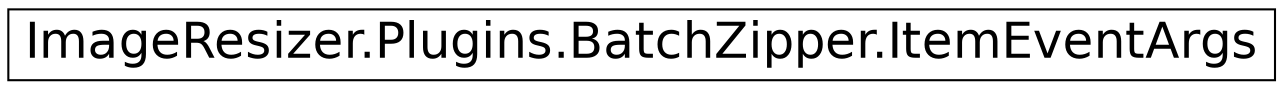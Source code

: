 digraph G
{
  edge [fontname="Helvetica",fontsize="24",labelfontname="Helvetica",labelfontsize="24"];
  node [fontname="Helvetica",fontsize="24",shape=record];
  rankdir="LR";
  Node1 [label="ImageResizer.Plugins.BatchZipper.ItemEventArgs",height=0.2,width=0.4,color="black", fillcolor="white", style="filled",URL="$class_image_resizer_1_1_plugins_1_1_batch_zipper_1_1_item_event_args.html"];
}
